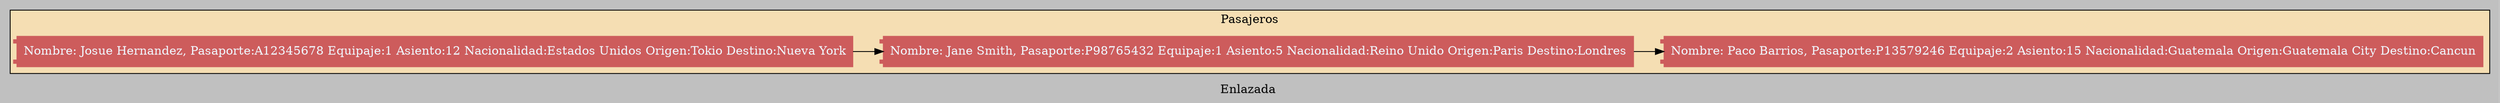 digraph G { 
rankdir = LR;
label="Enlazada ";bgcolor=grey 
subgraph cluster_top_floor{
bgcolor=wheat; 
label="Pasajeros";
nodo0[ shape=component , fontcolor=aliceblue , style=filled , color=indianred , label="Nombre: Josue Hernandez, Pasaporte:A12345678 Equipaje:1 Asiento:12 Nacionalidad:Estados Unidos Origen:Tokio Destino:Nueva York"]
nodo1[ shape=component , fontcolor=aliceblue , style=filled , color=indianred , label="Nombre: Jane Smith, Pasaporte:P98765432 Equipaje:1 Asiento:5 Nacionalidad:Reino Unido Origen:Paris Destino:Londres"]
nodo2[ shape=component , fontcolor=aliceblue , style=filled , color=indianred , label="Nombre: Paco Barrios, Pasaporte:P13579246 Equipaje:2 Asiento:15 Nacionalidad:Guatemala Origen:Guatemala City Destino:Cancun"]
nodo0 -> nodo1 -> nodo2;
}
}